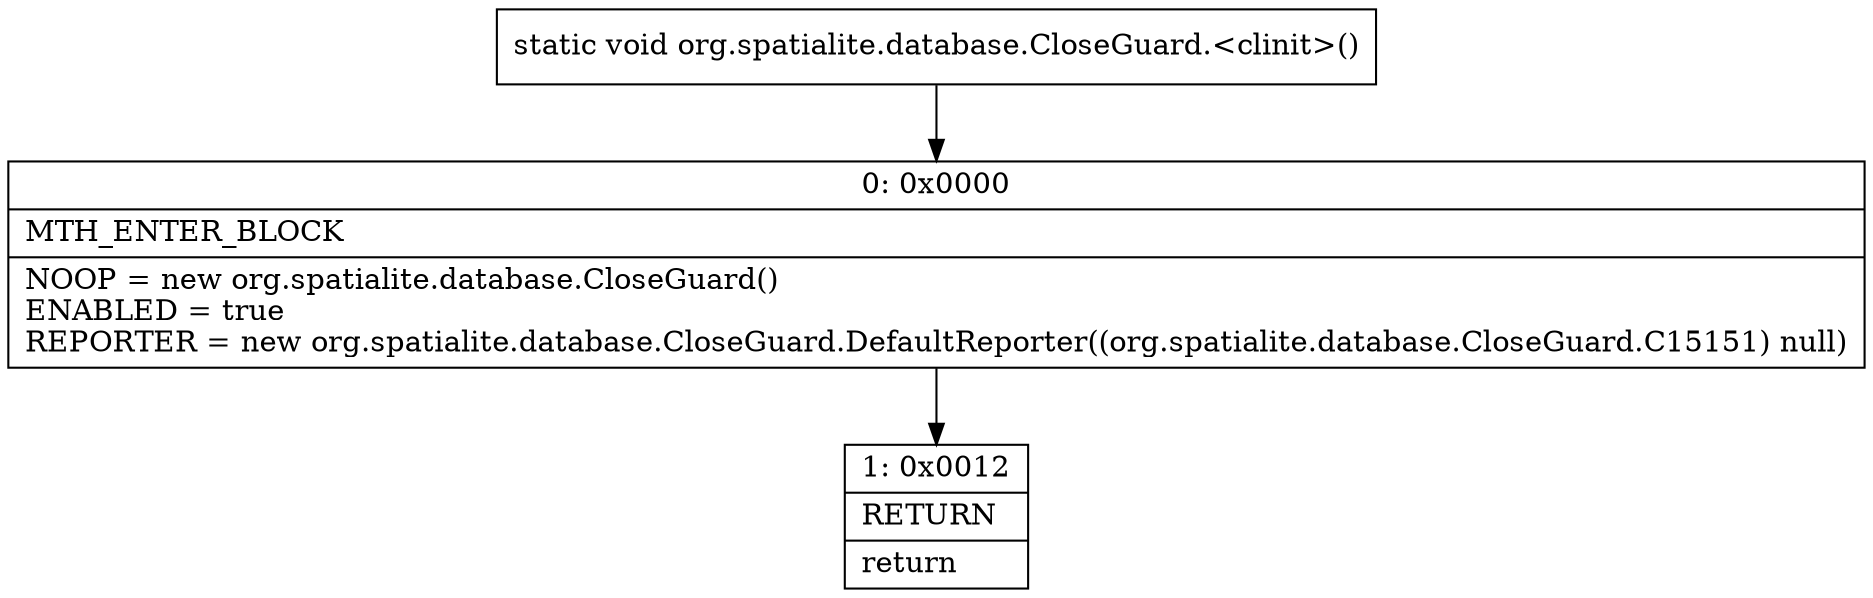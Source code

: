 digraph "CFG fororg.spatialite.database.CloseGuard.\<clinit\>()V" {
Node_0 [shape=record,label="{0\:\ 0x0000|MTH_ENTER_BLOCK\l|NOOP = new org.spatialite.database.CloseGuard()\lENABLED = true\lREPORTER = new org.spatialite.database.CloseGuard.DefaultReporter((org.spatialite.database.CloseGuard.C15151) null)\l}"];
Node_1 [shape=record,label="{1\:\ 0x0012|RETURN\l|return\l}"];
MethodNode[shape=record,label="{static void org.spatialite.database.CloseGuard.\<clinit\>() }"];
MethodNode -> Node_0;
Node_0 -> Node_1;
}

